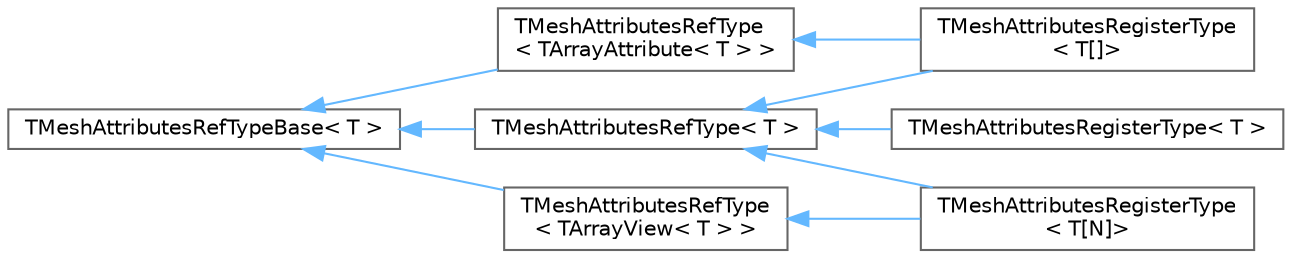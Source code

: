 digraph "Graphical Class Hierarchy"
{
 // INTERACTIVE_SVG=YES
 // LATEX_PDF_SIZE
  bgcolor="transparent";
  edge [fontname=Helvetica,fontsize=10,labelfontname=Helvetica,labelfontsize=10];
  node [fontname=Helvetica,fontsize=10,shape=box,height=0.2,width=0.4];
  rankdir="LR";
  Node0 [id="Node000000",label="TMeshAttributesRefTypeBase\< T \>",height=0.2,width=0.4,color="grey40", fillcolor="white", style="filled",URL="$d3/d5d/structTMeshAttributesRefTypeBase.html",tooltip="Define type traits for different kinds of mesh attributes."];
  Node0 -> Node1 [id="edge8275_Node000000_Node000001",dir="back",color="steelblue1",style="solid",tooltip=" "];
  Node1 [id="Node000001",label="TMeshAttributesRefType\l\< TArrayAttribute\< T \> \>",height=0.2,width=0.4,color="grey40", fillcolor="white", style="filled",URL="$d4/dc0/structTMeshAttributesRefType_3_01TArrayAttribute_3_01T_01_4_01_4.html",tooltip=" "];
  Node1 -> Node2 [id="edge8276_Node000001_Node000002",dir="back",color="steelblue1",style="solid",tooltip=" "];
  Node2 [id="Node000002",label="TMeshAttributesRegisterType\l\< T[]\>",height=0.2,width=0.4,color="grey40", fillcolor="white", style="filled",URL="$d1/d47/structTMeshAttributesRegisterType_3_01T_0f_0e_4.html",tooltip=" "];
  Node0 -> Node5 [id="edge8277_Node000000_Node000005",dir="back",color="steelblue1",style="solid",tooltip=" "];
  Node5 [id="Node000005",label="TMeshAttributesRefType\l\< TArrayView\< T \> \>",height=0.2,width=0.4,color="grey40", fillcolor="white", style="filled",URL="$d5/d1a/structTMeshAttributesRefType_3_01TArrayView_3_01T_01_4_01_4.html",tooltip=" "];
  Node5 -> Node4 [id="edge8278_Node000005_Node000004",dir="back",color="steelblue1",style="solid",tooltip=" "];
  Node4 [id="Node000004",label="TMeshAttributesRegisterType\l\< T[N]\>",height=0.2,width=0.4,color="grey40", fillcolor="white", style="filled",URL="$d1/d92/structTMeshAttributesRegisterType_3_01T_0fN_0e_4.html",tooltip=" "];
  Node0 -> Node3 [id="edge8279_Node000000_Node000003",dir="back",color="steelblue1",style="solid",tooltip=" "];
  Node3 [id="Node000003",label="TMeshAttributesRefType\< T \>",height=0.2,width=0.4,color="grey40", fillcolor="white", style="filled",URL="$d0/df6/structTMeshAttributesRefType.html",tooltip=" "];
  Node3 -> Node4 [id="edge8280_Node000003_Node000004",dir="back",color="steelblue1",style="solid",tooltip=" "];
  Node3 -> Node2 [id="edge8281_Node000003_Node000002",dir="back",color="steelblue1",style="solid",tooltip=" "];
  Node3 -> Node6 [id="edge8282_Node000003_Node000006",dir="back",color="steelblue1",style="solid",tooltip=" "];
  Node6 [id="Node000006",label="TMeshAttributesRegisterType\< T \>",height=0.2,width=0.4,color="grey40", fillcolor="white", style="filled",URL="$d1/d8d/structTMeshAttributesRegisterType.html",tooltip="Additional type traits for registering different attributes."];
}
